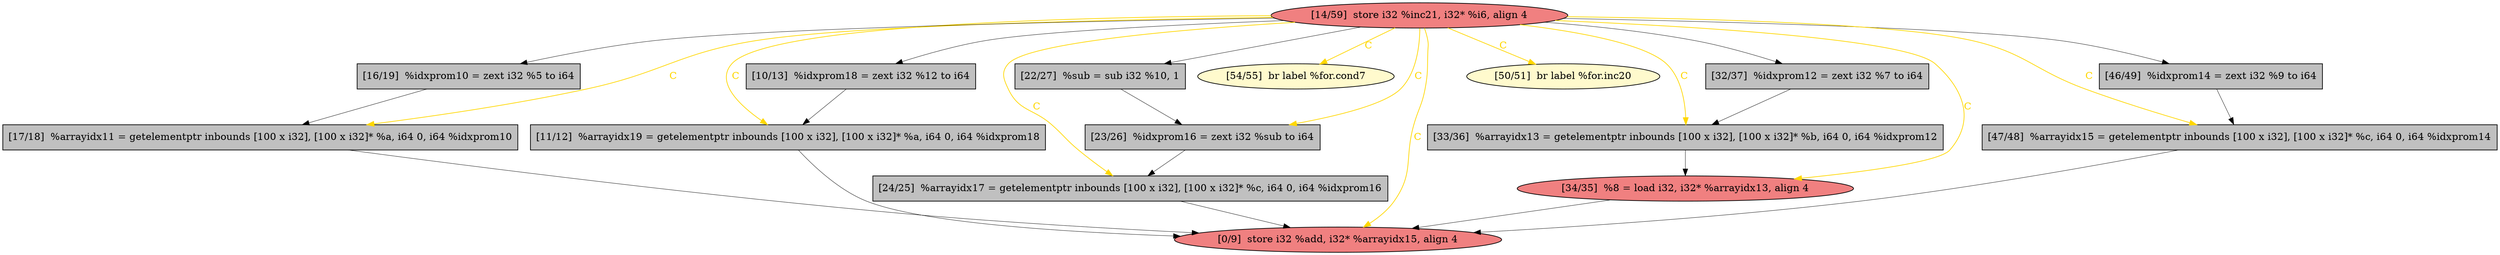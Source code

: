 
digraph G {


node468 [fillcolor=grey,label="[17/18]  %arrayidx11 = getelementptr inbounds [100 x i32], [100 x i32]* %a, i64 0, i64 %idxprom10",shape=rectangle,style=filled ]
node466 [fillcolor=grey,label="[23/26]  %idxprom16 = zext i32 %sub to i64",shape=rectangle,style=filled ]
node465 [fillcolor=grey,label="[33/36]  %arrayidx13 = getelementptr inbounds [100 x i32], [100 x i32]* %b, i64 0, i64 %idxprom12",shape=rectangle,style=filled ]
node463 [fillcolor=grey,label="[24/25]  %arrayidx17 = getelementptr inbounds [100 x i32], [100 x i32]* %c, i64 0, i64 %idxprom16",shape=rectangle,style=filled ]
node467 [fillcolor=grey,label="[10/13]  %idxprom18 = zext i32 %12 to i64",shape=rectangle,style=filled ]
node461 [fillcolor=lightcoral,label="[0/9]  store i32 %add, i32* %arrayidx15, align 4",shape=ellipse,style=filled ]
node460 [fillcolor=lemonchiffon,label="[54/55]  br label %for.cond7",shape=ellipse,style=filled ]
node462 [fillcolor=grey,label="[11/12]  %arrayidx19 = getelementptr inbounds [100 x i32], [100 x i32]* %a, i64 0, i64 %idxprom18",shape=rectangle,style=filled ]
node459 [fillcolor=lightcoral,label="[14/59]  store i32 %inc21, i32* %i6, align 4",shape=ellipse,style=filled ]
node464 [fillcolor=lightcoral,label="[34/35]  %8 = load i32, i32* %arrayidx13, align 4",shape=ellipse,style=filled ]
node454 [fillcolor=lemonchiffon,label="[50/51]  br label %for.inc20",shape=ellipse,style=filled ]
node453 [fillcolor=grey,label="[32/37]  %idxprom12 = zext i32 %7 to i64",shape=rectangle,style=filled ]
node455 [fillcolor=grey,label="[16/19]  %idxprom10 = zext i32 %5 to i64",shape=rectangle,style=filled ]
node456 [fillcolor=grey,label="[46/49]  %idxprom14 = zext i32 %9 to i64",shape=rectangle,style=filled ]
node457 [fillcolor=grey,label="[47/48]  %arrayidx15 = getelementptr inbounds [100 x i32], [100 x i32]* %c, i64 0, i64 %idxprom14",shape=rectangle,style=filled ]
node458 [fillcolor=grey,label="[22/27]  %sub = sub i32 %10, 1",shape=rectangle,style=filled ]

node459->node466 [style=solid,color=gold,label="C",penwidth=1.0,fontcolor=gold ]
node459->node453 [style=solid,color=black,label="",penwidth=0.5,fontcolor=black ]
node458->node466 [style=solid,color=black,label="",penwidth=0.5,fontcolor=black ]
node465->node464 [style=solid,color=black,label="",penwidth=0.5,fontcolor=black ]
node456->node457 [style=solid,color=black,label="",penwidth=0.5,fontcolor=black ]
node459->node458 [style=solid,color=black,label="",penwidth=0.5,fontcolor=black ]
node459->node464 [style=solid,color=gold,label="C",penwidth=1.0,fontcolor=gold ]
node459->node454 [style=solid,color=gold,label="C",penwidth=1.0,fontcolor=gold ]
node457->node461 [style=solid,color=black,label="",penwidth=0.5,fontcolor=black ]
node453->node465 [style=solid,color=black,label="",penwidth=0.5,fontcolor=black ]
node459->node455 [style=solid,color=black,label="",penwidth=0.5,fontcolor=black ]
node468->node461 [style=solid,color=black,label="",penwidth=0.5,fontcolor=black ]
node459->node468 [style=solid,color=gold,label="C",penwidth=1.0,fontcolor=gold ]
node462->node461 [style=solid,color=black,label="",penwidth=0.5,fontcolor=black ]
node459->node457 [style=solid,color=gold,label="C",penwidth=1.0,fontcolor=gold ]
node459->node461 [style=solid,color=gold,label="C",penwidth=1.0,fontcolor=gold ]
node463->node461 [style=solid,color=black,label="",penwidth=0.5,fontcolor=black ]
node455->node468 [style=solid,color=black,label="",penwidth=0.5,fontcolor=black ]
node459->node465 [style=solid,color=gold,label="C",penwidth=1.0,fontcolor=gold ]
node459->node467 [style=solid,color=black,label="",penwidth=0.5,fontcolor=black ]
node459->node463 [style=solid,color=gold,label="C",penwidth=1.0,fontcolor=gold ]
node459->node460 [style=solid,color=gold,label="C",penwidth=1.0,fontcolor=gold ]
node466->node463 [style=solid,color=black,label="",penwidth=0.5,fontcolor=black ]
node467->node462 [style=solid,color=black,label="",penwidth=0.5,fontcolor=black ]
node459->node456 [style=solid,color=black,label="",penwidth=0.5,fontcolor=black ]
node459->node462 [style=solid,color=gold,label="C",penwidth=1.0,fontcolor=gold ]
node464->node461 [style=solid,color=black,label="",penwidth=0.5,fontcolor=black ]


}
